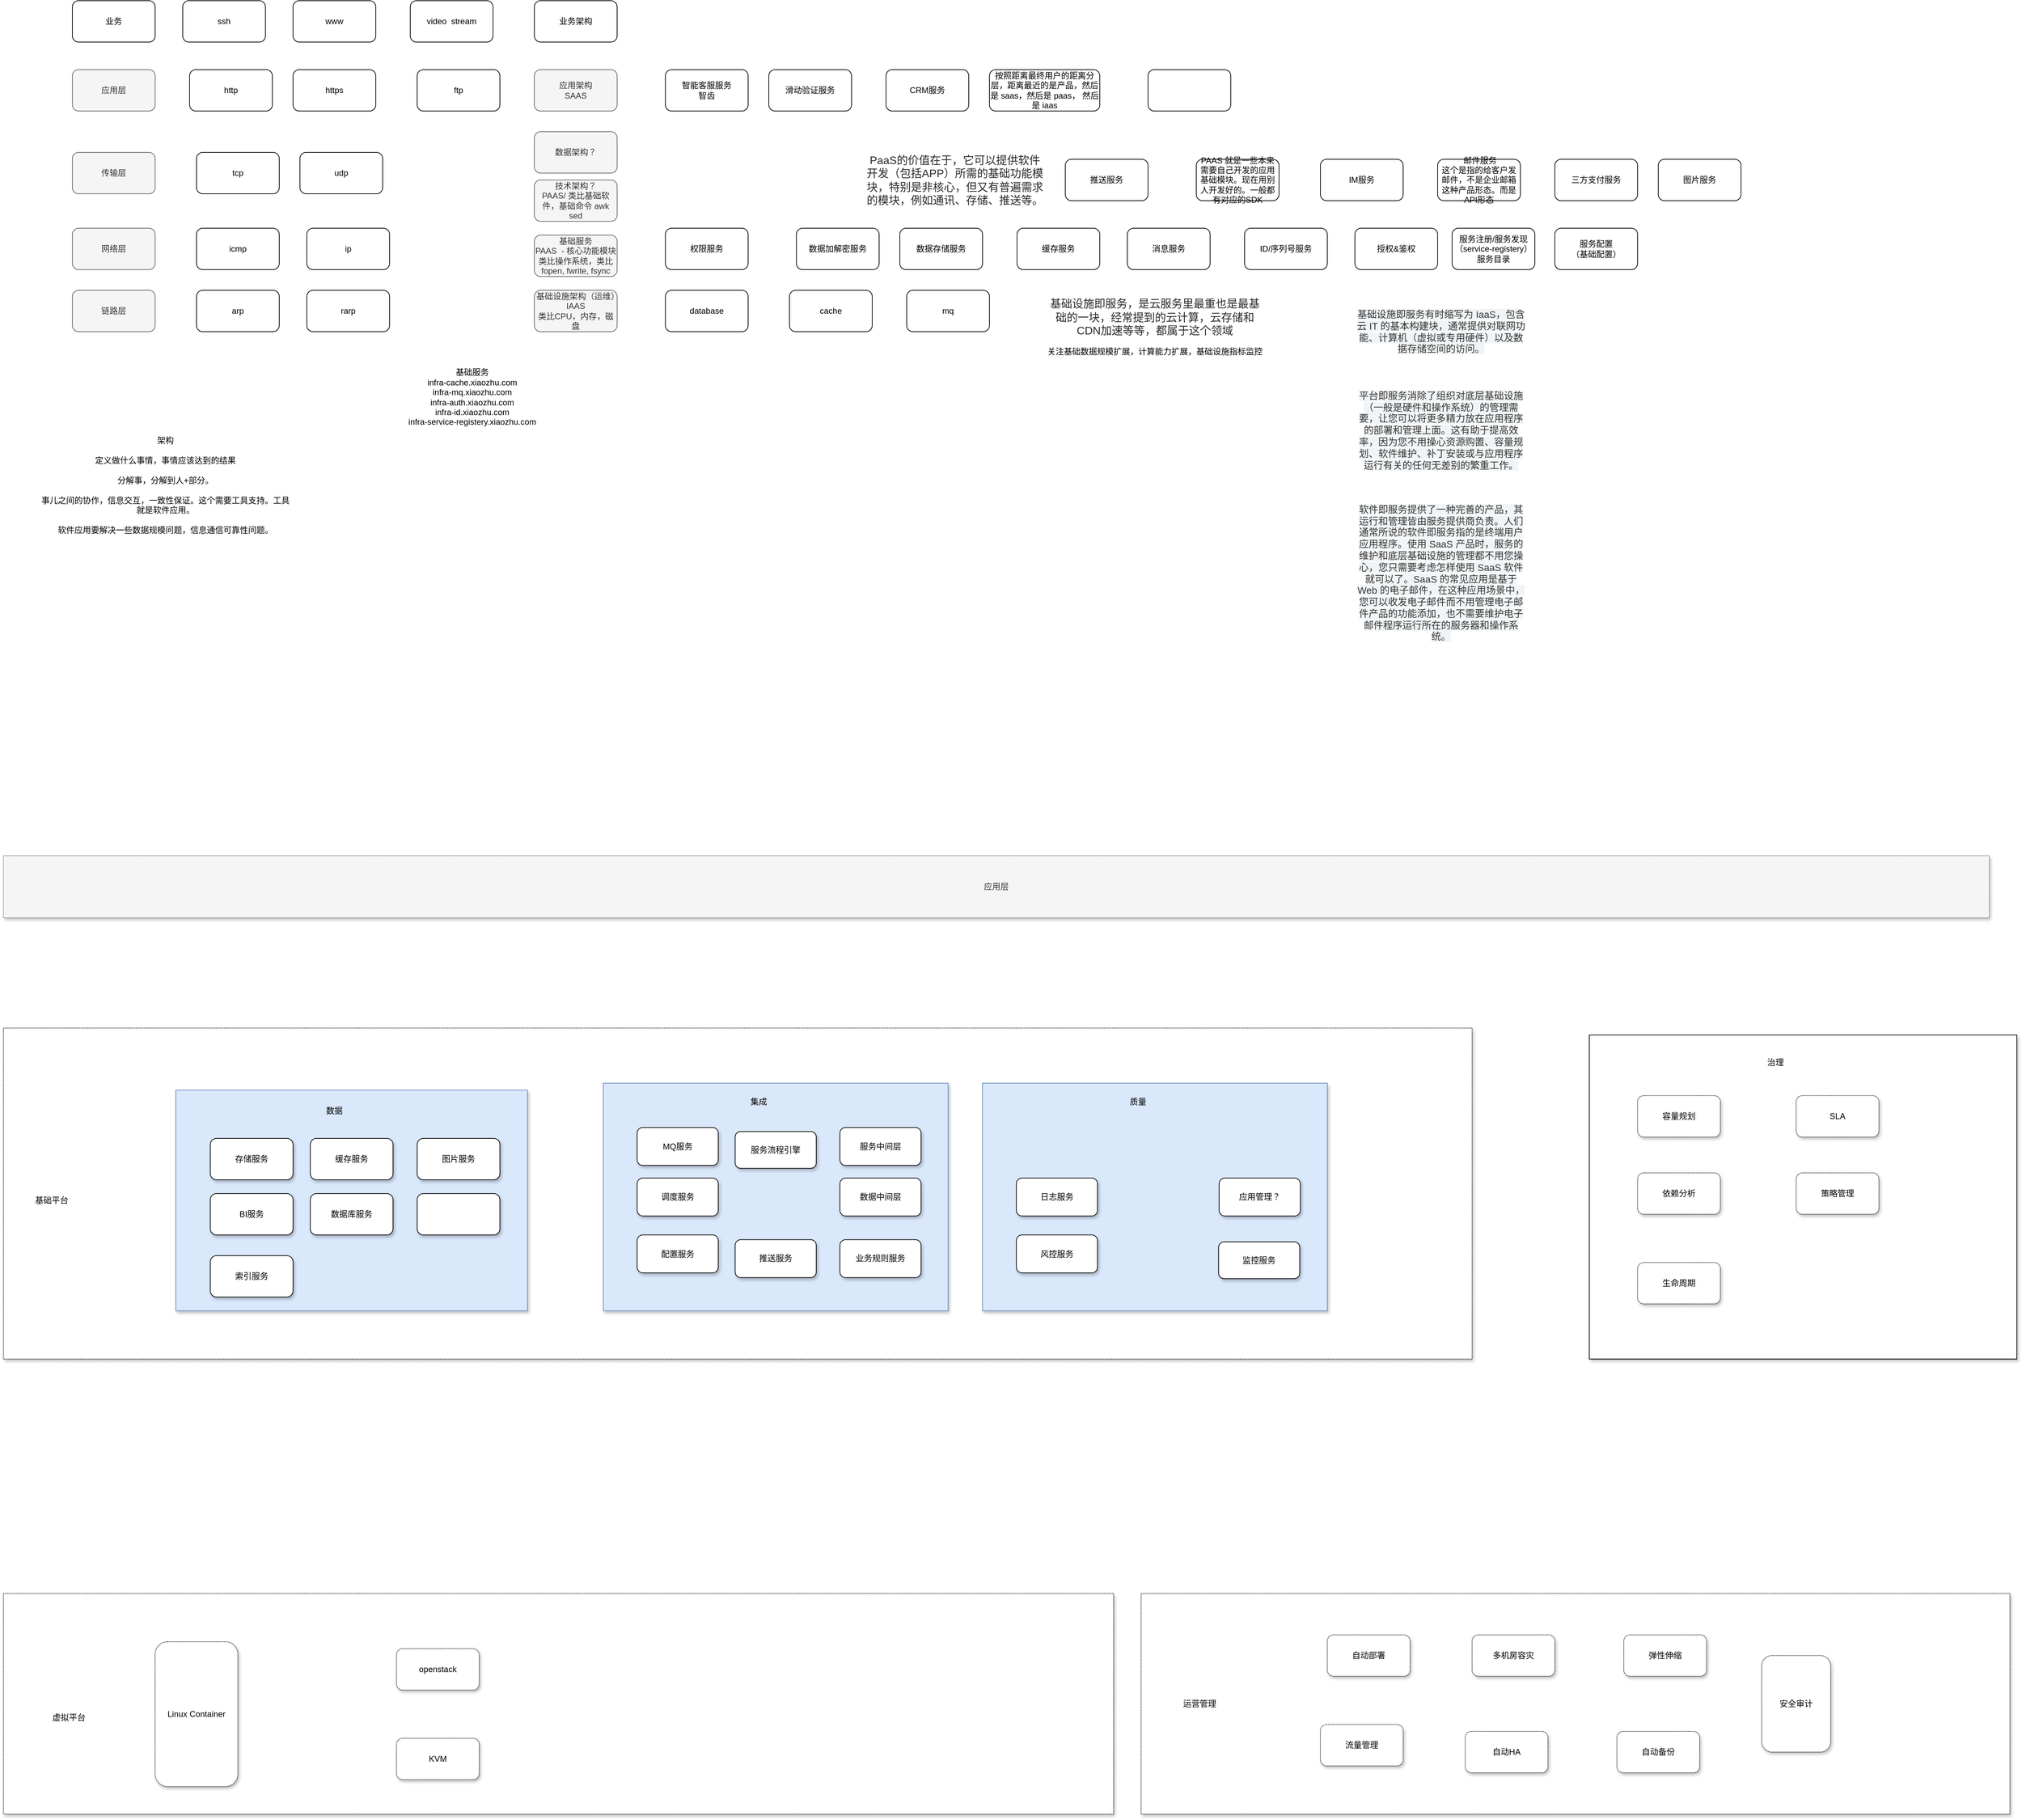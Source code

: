 <mxfile version="14.2.9" type="github"><diagram id="CqDLDWrJa-jndo9C78Bm" name="Page-1"><mxGraphModel dx="6307" dy="3940" grid="1" gridSize="10" guides="1" tooltips="1" connect="1" arrows="1" fold="1" page="1" pageScale="1" pageWidth="4681" pageHeight="3300" math="0" shadow="0"><root><mxCell id="0"/><mxCell id="1" parent="0"/><mxCell id="YhDQfuXq99wy4Zmek8_1-92" value="" style="rounded=0;whiteSpace=wrap;html=1;shadow=1;dashed=1;dashPattern=1 1;" vertex="1" parent="1"><mxGeometry x="120" y="1560" width="2130" height="480" as="geometry"/></mxCell><mxCell id="YhDQfuXq99wy4Zmek8_1-1" value="业务" style="rounded=1;whiteSpace=wrap;html=1;" vertex="1" parent="1"><mxGeometry x="220" y="70" width="120" height="60" as="geometry"/></mxCell><mxCell id="YhDQfuXq99wy4Zmek8_1-2" value="应用层" style="rounded=1;whiteSpace=wrap;html=1;fillColor=#f5f5f5;strokeColor=#666666;fontColor=#333333;" vertex="1" parent="1"><mxGeometry x="220" y="170" width="120" height="60" as="geometry"/></mxCell><mxCell id="YhDQfuXq99wy4Zmek8_1-3" value="传输层" style="rounded=1;whiteSpace=wrap;html=1;fillColor=#f5f5f5;strokeColor=#666666;fontColor=#333333;" vertex="1" parent="1"><mxGeometry x="220" y="290" width="120" height="60" as="geometry"/></mxCell><mxCell id="YhDQfuXq99wy4Zmek8_1-4" value="网络层" style="rounded=1;whiteSpace=wrap;html=1;fillColor=#f5f5f5;strokeColor=#666666;fontColor=#333333;" vertex="1" parent="1"><mxGeometry x="220" y="400" width="120" height="60" as="geometry"/></mxCell><mxCell id="YhDQfuXq99wy4Zmek8_1-5" value="链路层" style="rounded=1;whiteSpace=wrap;html=1;fillColor=#f5f5f5;strokeColor=#666666;fontColor=#333333;" vertex="1" parent="1"><mxGeometry x="220" y="490" width="120" height="60" as="geometry"/></mxCell><mxCell id="YhDQfuXq99wy4Zmek8_1-7" value="ssh" style="rounded=1;whiteSpace=wrap;html=1;" vertex="1" parent="1"><mxGeometry x="380" y="70" width="120" height="60" as="geometry"/></mxCell><mxCell id="YhDQfuXq99wy4Zmek8_1-8" value="http" style="rounded=1;whiteSpace=wrap;html=1;" vertex="1" parent="1"><mxGeometry x="390" y="170" width="120" height="60" as="geometry"/></mxCell><mxCell id="YhDQfuXq99wy4Zmek8_1-9" value="https" style="rounded=1;whiteSpace=wrap;html=1;" vertex="1" parent="1"><mxGeometry x="540" y="170" width="120" height="60" as="geometry"/></mxCell><mxCell id="YhDQfuXq99wy4Zmek8_1-10" value="www" style="rounded=1;whiteSpace=wrap;html=1;" vertex="1" parent="1"><mxGeometry x="540" y="70" width="120" height="60" as="geometry"/></mxCell><mxCell id="YhDQfuXq99wy4Zmek8_1-11" value="video&amp;nbsp; stream" style="rounded=1;whiteSpace=wrap;html=1;" vertex="1" parent="1"><mxGeometry x="710" y="70" width="120" height="60" as="geometry"/></mxCell><mxCell id="YhDQfuXq99wy4Zmek8_1-12" value="tcp" style="rounded=1;whiteSpace=wrap;html=1;" vertex="1" parent="1"><mxGeometry x="400" y="290" width="120" height="60" as="geometry"/></mxCell><mxCell id="YhDQfuXq99wy4Zmek8_1-13" value="udp" style="rounded=1;whiteSpace=wrap;html=1;" vertex="1" parent="1"><mxGeometry x="550" y="290" width="120" height="60" as="geometry"/></mxCell><mxCell id="YhDQfuXq99wy4Zmek8_1-14" value="ftp" style="rounded=1;whiteSpace=wrap;html=1;" vertex="1" parent="1"><mxGeometry x="720" y="170" width="120" height="60" as="geometry"/></mxCell><mxCell id="YhDQfuXq99wy4Zmek8_1-15" value="icmp" style="rounded=1;whiteSpace=wrap;html=1;" vertex="1" parent="1"><mxGeometry x="400" y="400" width="120" height="60" as="geometry"/></mxCell><mxCell id="YhDQfuXq99wy4Zmek8_1-16" value="ip" style="rounded=1;whiteSpace=wrap;html=1;" vertex="1" parent="1"><mxGeometry x="560" y="400" width="120" height="60" as="geometry"/></mxCell><mxCell id="YhDQfuXq99wy4Zmek8_1-17" value="arp" style="rounded=1;whiteSpace=wrap;html=1;" vertex="1" parent="1"><mxGeometry x="400" y="490" width="120" height="60" as="geometry"/></mxCell><mxCell id="YhDQfuXq99wy4Zmek8_1-18" value="rarp" style="rounded=1;whiteSpace=wrap;html=1;" vertex="1" parent="1"><mxGeometry x="560" y="490" width="120" height="60" as="geometry"/></mxCell><mxCell id="YhDQfuXq99wy4Zmek8_1-19" value="业务架构" style="rounded=1;whiteSpace=wrap;html=1;" vertex="1" parent="1"><mxGeometry x="890" y="70" width="120" height="60" as="geometry"/></mxCell><mxCell id="YhDQfuXq99wy4Zmek8_1-20" value="应用架构&lt;br&gt;SAAS" style="rounded=1;whiteSpace=wrap;html=1;fillColor=#f5f5f5;strokeColor=#666666;fontColor=#333333;" vertex="1" parent="1"><mxGeometry x="890" y="170" width="120" height="60" as="geometry"/></mxCell><mxCell id="YhDQfuXq99wy4Zmek8_1-21" value="数据架构？" style="rounded=1;whiteSpace=wrap;html=1;fillColor=#f5f5f5;strokeColor=#666666;fontColor=#333333;" vertex="1" parent="1"><mxGeometry x="890" y="260" width="120" height="60" as="geometry"/></mxCell><mxCell id="YhDQfuXq99wy4Zmek8_1-22" value="技术架构？&lt;br&gt;PAAS/ 类比基础软件，基础命令 awk sed" style="rounded=1;whiteSpace=wrap;html=1;fillColor=#f5f5f5;strokeColor=#666666;fontColor=#333333;" vertex="1" parent="1"><mxGeometry x="890" y="330" width="120" height="60" as="geometry"/></mxCell><mxCell id="YhDQfuXq99wy4Zmek8_1-23" value="基础设施架构（运维）IAAS&lt;br&gt;类比CPU，内存，磁盘" style="rounded=1;whiteSpace=wrap;html=1;fillColor=#f5f5f5;strokeColor=#666666;fontColor=#333333;" vertex="1" parent="1"><mxGeometry x="890" y="490" width="120" height="60" as="geometry"/></mxCell><mxCell id="YhDQfuXq99wy4Zmek8_1-24" value="database" style="rounded=1;whiteSpace=wrap;html=1;" vertex="1" parent="1"><mxGeometry x="1080" y="490" width="120" height="60" as="geometry"/></mxCell><mxCell id="YhDQfuXq99wy4Zmek8_1-25" value="mq" style="rounded=1;whiteSpace=wrap;html=1;" vertex="1" parent="1"><mxGeometry x="1430" y="490" width="120" height="60" as="geometry"/></mxCell><mxCell id="YhDQfuXq99wy4Zmek8_1-26" value="cache" style="rounded=1;whiteSpace=wrap;html=1;" vertex="1" parent="1"><mxGeometry x="1260" y="490" width="120" height="60" as="geometry"/></mxCell><mxCell id="YhDQfuXq99wy4Zmek8_1-27" value="权限服务" style="rounded=1;whiteSpace=wrap;html=1;" vertex="1" parent="1"><mxGeometry x="1080" y="400" width="120" height="60" as="geometry"/></mxCell><mxCell id="YhDQfuXq99wy4Zmek8_1-28" value="&lt;div&gt;架构&lt;/div&gt;&lt;div&gt;&lt;br&gt;&lt;/div&gt;&lt;div&gt;定义做什么事情，事情应该达到的结果&lt;/div&gt;&lt;div&gt;&lt;br&gt;&lt;/div&gt;&lt;div&gt;分解事，分解到人+部分。&lt;/div&gt;&lt;div&gt;&lt;br&gt;&lt;/div&gt;&lt;div&gt;事儿之间的协作，信息交互，一致性保证。这个需要工具支持。工具就是软件应用。&lt;/div&gt;&lt;div&gt;&lt;br&gt;&lt;/div&gt;&lt;div&gt;软件应用要解决一些数据规模问题，信息通信可靠性问题。&lt;/div&gt;&lt;div&gt;&lt;br&gt;&lt;/div&gt;" style="text;html=1;strokeColor=none;fillColor=none;align=center;verticalAlign=middle;whiteSpace=wrap;rounded=0;" vertex="1" parent="1"><mxGeometry x="170" y="680" width="370" height="200" as="geometry"/></mxCell><mxCell id="YhDQfuXq99wy4Zmek8_1-29" value="数据加解密服务" style="rounded=1;whiteSpace=wrap;html=1;" vertex="1" parent="1"><mxGeometry x="1270" y="400" width="120" height="60" as="geometry"/></mxCell><mxCell id="YhDQfuXq99wy4Zmek8_1-30" value="缓存服务" style="rounded=1;whiteSpace=wrap;html=1;" vertex="1" parent="1"><mxGeometry x="1590" y="400" width="120" height="60" as="geometry"/></mxCell><mxCell id="YhDQfuXq99wy4Zmek8_1-31" value="数据存储服务" style="rounded=1;whiteSpace=wrap;html=1;" vertex="1" parent="1"><mxGeometry x="1420" y="400" width="120" height="60" as="geometry"/></mxCell><mxCell id="YhDQfuXq99wy4Zmek8_1-32" value="消息服务" style="rounded=1;whiteSpace=wrap;html=1;" vertex="1" parent="1"><mxGeometry x="1750" y="400" width="120" height="60" as="geometry"/></mxCell><mxCell id="YhDQfuXq99wy4Zmek8_1-33" value="ID/序列号服务" style="rounded=1;whiteSpace=wrap;html=1;" vertex="1" parent="1"><mxGeometry x="1920" y="400" width="120" height="60" as="geometry"/></mxCell><mxCell id="YhDQfuXq99wy4Zmek8_1-34" value="授权&amp;amp;鉴权" style="rounded=1;whiteSpace=wrap;html=1;" vertex="1" parent="1"><mxGeometry x="2080" y="400" width="120" height="60" as="geometry"/></mxCell><mxCell id="YhDQfuXq99wy4Zmek8_1-35" value="服务注册/服务发现（service-registery）&lt;br&gt;服务目录" style="rounded=1;whiteSpace=wrap;html=1;" vertex="1" parent="1"><mxGeometry x="2221" y="400" width="120" height="60" as="geometry"/></mxCell><mxCell id="YhDQfuXq99wy4Zmek8_1-36" value="服务配置&lt;br&gt;（基础配置）" style="rounded=1;whiteSpace=wrap;html=1;" vertex="1" parent="1"><mxGeometry x="2370" y="400" width="120" height="60" as="geometry"/></mxCell><mxCell id="YhDQfuXq99wy4Zmek8_1-37" value="&lt;div&gt;基础服务&lt;/div&gt;&lt;div&gt;infra-cache.xiaozhu.com&lt;/div&gt;&lt;div&gt;infra-mq.xiaozhu.com&lt;/div&gt;&lt;div&gt;infra-auth.xiaozhu.com&lt;/div&gt;&lt;div&gt;infra-id.xiaozhu.com&lt;/div&gt;&lt;div&gt;infra-service-registery.xiaozhu.com&lt;/div&gt;" style="text;html=1;strokeColor=none;fillColor=none;align=center;verticalAlign=middle;whiteSpace=wrap;rounded=0;" vertex="1" parent="1"><mxGeometry x="660" y="570" width="280" height="150" as="geometry"/></mxCell><mxCell id="YhDQfuXq99wy4Zmek8_1-38" value="基础服务&lt;br&gt;PAAS&amp;nbsp; - 核心功能模块 类比操作系统，类比 fopen, fwrite, fsync" style="rounded=1;whiteSpace=wrap;html=1;fillColor=#f5f5f5;strokeColor=#666666;fontColor=#333333;" vertex="1" parent="1"><mxGeometry x="890" y="410" width="120" height="60" as="geometry"/></mxCell><mxCell id="YhDQfuXq99wy4Zmek8_1-39" value="&lt;span style=&quot;color: rgba(0 , 0 , 0 , 0.84) ; font-family: &amp;#34;pingfang sc&amp;#34; , &amp;#34;hiragino sans gb&amp;#34; , &amp;#34;microsoft yahei&amp;#34; , &amp;#34;stheiti&amp;#34; , &amp;#34;wenquanyi micro hei&amp;#34; , &amp;#34;helvetica&amp;#34; , &amp;#34;arial&amp;#34; , sans-serif ; font-size: medium ; background-color: rgb(255 , 255 , 255)&quot;&gt;基础设施即服务，是云服务里最重也是最基础的一块，经常提到的云计算，云存储和CDN加速等等，都属于这个领域&lt;br&gt;&lt;/span&gt;&lt;br&gt;关注基础数据规模扩展，计算能力扩展，基础设施指标监控" style="text;html=1;strokeColor=none;fillColor=none;align=center;verticalAlign=middle;whiteSpace=wrap;rounded=0;" vertex="1" parent="1"><mxGeometry x="1630" y="490" width="320" height="105" as="geometry"/></mxCell><mxCell id="YhDQfuXq99wy4Zmek8_1-41" value="三方支付服务" style="rounded=1;whiteSpace=wrap;html=1;" vertex="1" parent="1"><mxGeometry x="2370" y="300" width="120" height="60" as="geometry"/></mxCell><mxCell id="YhDQfuXq99wy4Zmek8_1-42" value="智能客服服务&lt;br&gt;智齿" style="rounded=1;whiteSpace=wrap;html=1;" vertex="1" parent="1"><mxGeometry x="1080" y="170" width="120" height="60" as="geometry"/></mxCell><mxCell id="YhDQfuXq99wy4Zmek8_1-43" value="滑动验证服务" style="rounded=1;whiteSpace=wrap;html=1;" vertex="1" parent="1"><mxGeometry x="1230" y="170" width="120" height="60" as="geometry"/></mxCell><mxCell id="YhDQfuXq99wy4Zmek8_1-44" value="&amp;nbsp;邮件服务&lt;br&gt;这个是指的给客户发邮件，不是企业邮箱这种产品形态。而是API形态&lt;br&gt;" style="rounded=1;whiteSpace=wrap;html=1;" vertex="1" parent="1"><mxGeometry x="2200" y="300" width="120" height="60" as="geometry"/></mxCell><mxCell id="YhDQfuXq99wy4Zmek8_1-45" value="IM服务" style="rounded=1;whiteSpace=wrap;html=1;" vertex="1" parent="1"><mxGeometry x="2030" y="300" width="120" height="60" as="geometry"/></mxCell><mxCell id="YhDQfuXq99wy4Zmek8_1-46" value="PAAS 就是一些本来需要自己开发的应用基础模块。现在用别人开发好的。一般都有对应的SDK&lt;br&gt;" style="rounded=1;whiteSpace=wrap;html=1;" vertex="1" parent="1"><mxGeometry x="1850" y="300" width="120" height="60" as="geometry"/></mxCell><mxCell id="YhDQfuXq99wy4Zmek8_1-47" value="推送服务" style="rounded=1;whiteSpace=wrap;html=1;" vertex="1" parent="1"><mxGeometry x="1660" y="300" width="120" height="60" as="geometry"/></mxCell><mxCell id="YhDQfuXq99wy4Zmek8_1-48" value="CRM服务" style="rounded=1;whiteSpace=wrap;html=1;" vertex="1" parent="1"><mxGeometry x="1400" y="170" width="120" height="60" as="geometry"/></mxCell><mxCell id="YhDQfuXq99wy4Zmek8_1-49" value="按照距离最终用户的距离分层，距离最近的是产品，然后是 saas，然后是 paas， 然后是 iaas&lt;br&gt;" style="rounded=1;whiteSpace=wrap;html=1;" vertex="1" parent="1"><mxGeometry x="1550" y="170" width="160" height="60" as="geometry"/></mxCell><mxCell id="YhDQfuXq99wy4Zmek8_1-50" value="&lt;span style=&quot;color: rgba(0 , 0 , 0 , 0.84) ; font-family: &amp;#34;pingfang sc&amp;#34; , &amp;#34;hiragino sans gb&amp;#34; , &amp;#34;microsoft yahei&amp;#34; , &amp;#34;stheiti&amp;#34; , &amp;#34;wenquanyi micro hei&amp;#34; , &amp;#34;helvetica&amp;#34; , &amp;#34;arial&amp;#34; , sans-serif ; font-size: medium ; background-color: rgb(255 , 255 , 255)&quot;&gt;PaaS的价值在于，它可以提供软件开发（包括APP）所需的基础功能模块，特别是非核心，但又有普遍需求的模块，例如通讯、存储、推送等。&lt;/span&gt;" style="text;html=1;strokeColor=none;fillColor=none;align=center;verticalAlign=middle;whiteSpace=wrap;rounded=0;" vertex="1" parent="1"><mxGeometry x="1370" y="320" width="260" height="20" as="geometry"/></mxCell><mxCell id="YhDQfuXq99wy4Zmek8_1-51" value="&lt;span style=&quot;color: rgb(51 , 51 , 51) ; font-family: &amp;#34;helvetica&amp;#34; , &amp;#34;arial&amp;#34; , &amp;#34;microsoft yahei&amp;#34; , , &amp;#34;stxihei&amp;#34; , , sans-serif ; font-size: 14px ; background-color: rgb(241 , 244 , 246)&quot;&gt;基础设施即服务有时缩写为 IaaS，包含云 IT 的基本构建块，通常提供对联网功能、计算机（虚拟或专用硬件）以及数据存储空间的访问。&lt;/span&gt;" style="text;html=1;strokeColor=none;fillColor=none;align=center;verticalAlign=middle;whiteSpace=wrap;rounded=0;" vertex="1" parent="1"><mxGeometry x="2080" y="510" width="250" height="80" as="geometry"/></mxCell><mxCell id="YhDQfuXq99wy4Zmek8_1-53" value="&lt;span style=&quot;color: rgb(51 , 51 , 51) ; font-family: &amp;#34;helvetica&amp;#34; , &amp;#34;arial&amp;#34; , &amp;#34;microsoft yahei&amp;#34; , , &amp;#34;stxihei&amp;#34; , , sans-serif ; font-size: 14px ; background-color: rgb(241 , 244 , 246)&quot;&gt;平台即服务消除了组织对底层基础设施（一般是硬件和操作系统）的管理需要，让您可以将更多精力放在应用程序的部署和管理上面。这有助于提高效率，因为您不用操心资源购置、容量规划、软件维护、补丁安装或与应用程序运行有关的任何无差别的繁重工作。&lt;/span&gt;" style="text;html=1;strokeColor=none;fillColor=none;align=center;verticalAlign=middle;whiteSpace=wrap;rounded=0;" vertex="1" parent="1"><mxGeometry x="2080" y="645" width="250" height="95" as="geometry"/></mxCell><mxCell id="YhDQfuXq99wy4Zmek8_1-54" value="&lt;span style=&quot;color: rgb(51 , 51 , 51) ; font-family: &amp;#34;helvetica&amp;#34; , &amp;#34;arial&amp;#34; , &amp;#34;microsoft yahei&amp;#34; , , &amp;#34;stxihei&amp;#34; , , sans-serif ; font-size: 14px ; background-color: rgb(241 , 244 , 246)&quot;&gt;软件即服务提供了一种完善的产品，其运行和管理皆由服务提供商负责。人们通常所说的软件即服务指的是终端用户应用程序。使用 SaaS 产品时，服务的维护和底层基础设施的管理都不用您操心，您只需要考虑怎样使用 SaaS 软件就可以了。SaaS 的常见应用是基于 Web 的电子邮件，在这种应用场景中，您可以收发电子邮件而不用管理电子邮件产品的功能添加，也不需要维护电子邮件程序运行所在的服务器和操作系统。&lt;/span&gt;" style="text;html=1;strokeColor=none;fillColor=none;align=center;verticalAlign=middle;whiteSpace=wrap;rounded=0;" vertex="1" parent="1"><mxGeometry x="2080" y="830" width="250" height="140" as="geometry"/></mxCell><mxCell id="YhDQfuXq99wy4Zmek8_1-55" value="" style="rounded=1;whiteSpace=wrap;html=1;" vertex="1" parent="1"><mxGeometry x="1780" y="170" width="120" height="60" as="geometry"/></mxCell><mxCell id="YhDQfuXq99wy4Zmek8_1-57" value="图片服务" style="rounded=1;whiteSpace=wrap;html=1;" vertex="1" parent="1"><mxGeometry x="2520" y="300" width="120" height="60" as="geometry"/></mxCell><mxCell id="YhDQfuXq99wy4Zmek8_1-77" value="" style="group;fillColor=#dae8fc;strokeColor=#6c8ebf;" vertex="1" connectable="0" parent="1"><mxGeometry x="370" y="1650" width="510" height="320" as="geometry"/></mxCell><mxCell id="YhDQfuXq99wy4Zmek8_1-58" value="" style="rounded=0;whiteSpace=wrap;html=1;shadow=1;fillColor=#dae8fc;strokeColor=#6c8ebf;" vertex="1" parent="YhDQfuXq99wy4Zmek8_1-77"><mxGeometry width="510" height="320" as="geometry"/></mxCell><mxCell id="YhDQfuXq99wy4Zmek8_1-59" value="存储服务" style="rounded=1;whiteSpace=wrap;html=1;shadow=1;" vertex="1" parent="YhDQfuXq99wy4Zmek8_1-77"><mxGeometry x="50" y="70" width="120" height="60" as="geometry"/></mxCell><mxCell id="YhDQfuXq99wy4Zmek8_1-60" value="数据" style="text;html=1;strokeColor=none;fillColor=none;align=center;verticalAlign=middle;whiteSpace=wrap;rounded=0;shadow=1;" vertex="1" parent="YhDQfuXq99wy4Zmek8_1-77"><mxGeometry x="210" y="20" width="40" height="20" as="geometry"/></mxCell><mxCell id="YhDQfuXq99wy4Zmek8_1-61" value="缓存服务" style="rounded=1;whiteSpace=wrap;html=1;shadow=1;" vertex="1" parent="YhDQfuXq99wy4Zmek8_1-77"><mxGeometry x="195" y="70" width="120" height="60" as="geometry"/></mxCell><mxCell id="YhDQfuXq99wy4Zmek8_1-62" value="BI服务" style="rounded=1;whiteSpace=wrap;html=1;shadow=1;" vertex="1" parent="YhDQfuXq99wy4Zmek8_1-77"><mxGeometry x="50" y="150" width="120" height="60" as="geometry"/></mxCell><mxCell id="YhDQfuXq99wy4Zmek8_1-63" value="数据库服务" style="rounded=1;whiteSpace=wrap;html=1;shadow=1;" vertex="1" parent="YhDQfuXq99wy4Zmek8_1-77"><mxGeometry x="195" y="150" width="120" height="60" as="geometry"/></mxCell><mxCell id="YhDQfuXq99wy4Zmek8_1-64" value="图片服务" style="rounded=1;whiteSpace=wrap;html=1;shadow=1;" vertex="1" parent="YhDQfuXq99wy4Zmek8_1-77"><mxGeometry x="350" y="70" width="120" height="60" as="geometry"/></mxCell><mxCell id="YhDQfuXq99wy4Zmek8_1-66" value="" style="rounded=1;whiteSpace=wrap;html=1;shadow=1;" vertex="1" parent="YhDQfuXq99wy4Zmek8_1-77"><mxGeometry x="350" y="150" width="120" height="60" as="geometry"/></mxCell><mxCell id="YhDQfuXq99wy4Zmek8_1-67" value="索引服务" style="rounded=1;whiteSpace=wrap;html=1;shadow=1;" vertex="1" parent="YhDQfuXq99wy4Zmek8_1-77"><mxGeometry x="50" y="240" width="120" height="60" as="geometry"/></mxCell><mxCell id="YhDQfuXq99wy4Zmek8_1-78" value="" style="group;fillColor=#dae8fc;strokeColor=#6c8ebf;" vertex="1" connectable="0" parent="1"><mxGeometry x="990" y="1640" width="500" height="330" as="geometry"/></mxCell><mxCell id="YhDQfuXq99wy4Zmek8_1-76" value="" style="rounded=0;whiteSpace=wrap;html=1;shadow=1;fillColor=#dae8fc;strokeColor=#6c8ebf;" vertex="1" parent="YhDQfuXq99wy4Zmek8_1-78"><mxGeometry width="500" height="330" as="geometry"/></mxCell><mxCell id="YhDQfuXq99wy4Zmek8_1-68" value="MQ服务" style="rounded=1;whiteSpace=wrap;html=1;shadow=1;" vertex="1" parent="YhDQfuXq99wy4Zmek8_1-78"><mxGeometry x="49.02" y="64.167" width="117.647" height="55.0" as="geometry"/></mxCell><mxCell id="YhDQfuXq99wy4Zmek8_1-69" value="集成" style="text;html=1;strokeColor=none;fillColor=none;align=center;verticalAlign=middle;whiteSpace=wrap;rounded=0;shadow=1;" vertex="1" parent="YhDQfuXq99wy4Zmek8_1-78"><mxGeometry x="205.882" y="18.333" width="39.216" height="18.333" as="geometry"/></mxCell><mxCell id="YhDQfuXq99wy4Zmek8_1-70" value="业务规则服务" style="rounded=1;whiteSpace=wrap;html=1;shadow=1;" vertex="1" parent="YhDQfuXq99wy4Zmek8_1-78"><mxGeometry x="343.136" y="226.877" width="117.647" height="55.0" as="geometry"/></mxCell><mxCell id="YhDQfuXq99wy4Zmek8_1-71" value="调度服务" style="rounded=1;whiteSpace=wrap;html=1;shadow=1;" vertex="1" parent="YhDQfuXq99wy4Zmek8_1-78"><mxGeometry x="49.02" y="137.5" width="117.647" height="55.0" as="geometry"/></mxCell><mxCell id="YhDQfuXq99wy4Zmek8_1-72" value="推送服务" style="rounded=1;whiteSpace=wrap;html=1;shadow=1;" vertex="1" parent="YhDQfuXq99wy4Zmek8_1-78"><mxGeometry x="191.176" y="226.878" width="117.647" height="55.0" as="geometry"/></mxCell><mxCell id="YhDQfuXq99wy4Zmek8_1-73" value="服务中间层" style="rounded=1;whiteSpace=wrap;html=1;shadow=1;" vertex="1" parent="YhDQfuXq99wy4Zmek8_1-78"><mxGeometry x="343.137" y="64.167" width="117.647" height="55.0" as="geometry"/></mxCell><mxCell id="YhDQfuXq99wy4Zmek8_1-74" value="数据中间层" style="rounded=1;whiteSpace=wrap;html=1;shadow=1;" vertex="1" parent="YhDQfuXq99wy4Zmek8_1-78"><mxGeometry x="343.137" y="137.5" width="117.647" height="55.0" as="geometry"/></mxCell><mxCell id="YhDQfuXq99wy4Zmek8_1-75" value="配置服务" style="rounded=1;whiteSpace=wrap;html=1;shadow=1;" vertex="1" parent="YhDQfuXq99wy4Zmek8_1-78"><mxGeometry x="49.02" y="220.0" width="117.647" height="55.0" as="geometry"/></mxCell><mxCell id="YhDQfuXq99wy4Zmek8_1-79" value="服务流程引擎" style="rounded=1;whiteSpace=wrap;html=1;shadow=1;" vertex="1" parent="1"><mxGeometry x="1181.18" y="1710.002" width="117.647" height="53.333" as="geometry"/></mxCell><mxCell id="YhDQfuXq99wy4Zmek8_1-80" value="" style="group;fillColor=#dae8fc;strokeColor=#6c8ebf;" vertex="1" connectable="0" parent="1"><mxGeometry x="1540" y="1640" width="500" height="330" as="geometry"/></mxCell><mxCell id="YhDQfuXq99wy4Zmek8_1-81" value="" style="rounded=0;whiteSpace=wrap;html=1;shadow=1;fillColor=#dae8fc;strokeColor=#6c8ebf;" vertex="1" parent="YhDQfuXq99wy4Zmek8_1-80"><mxGeometry width="500" height="330" as="geometry"/></mxCell><mxCell id="YhDQfuXq99wy4Zmek8_1-83" value="质量" style="text;html=1;strokeColor=none;fillColor=none;align=center;verticalAlign=middle;whiteSpace=wrap;rounded=0;shadow=1;" vertex="1" parent="YhDQfuXq99wy4Zmek8_1-80"><mxGeometry x="205.882" y="18.333" width="39.216" height="18.333" as="geometry"/></mxCell><mxCell id="YhDQfuXq99wy4Zmek8_1-85" value="日志服务" style="rounded=1;whiteSpace=wrap;html=1;shadow=1;" vertex="1" parent="YhDQfuXq99wy4Zmek8_1-80"><mxGeometry x="49.02" y="137.5" width="117.647" height="55.0" as="geometry"/></mxCell><mxCell id="YhDQfuXq99wy4Zmek8_1-88" value="应用管理？" style="rounded=1;whiteSpace=wrap;html=1;shadow=1;" vertex="1" parent="YhDQfuXq99wy4Zmek8_1-80"><mxGeometry x="343.137" y="137.5" width="117.647" height="55.0" as="geometry"/></mxCell><mxCell id="YhDQfuXq99wy4Zmek8_1-89" value="风控服务" style="rounded=1;whiteSpace=wrap;html=1;shadow=1;" vertex="1" parent="YhDQfuXq99wy4Zmek8_1-80"><mxGeometry x="49.02" y="220.0" width="117.647" height="55.0" as="geometry"/></mxCell><mxCell id="YhDQfuXq99wy4Zmek8_1-90" value="监控服务" style="rounded=1;whiteSpace=wrap;html=1;shadow=1;" vertex="1" parent="1"><mxGeometry x="1882.35" y="1870.002" width="117.647" height="53.333" as="geometry"/></mxCell><mxCell id="YhDQfuXq99wy4Zmek8_1-93" value="基础平台" style="text;html=1;strokeColor=none;fillColor=none;align=center;verticalAlign=middle;whiteSpace=wrap;rounded=0;shadow=1;dashed=1;dashPattern=1 1;" vertex="1" parent="1"><mxGeometry x="150" y="1800" width="80" height="20" as="geometry"/></mxCell><mxCell id="YhDQfuXq99wy4Zmek8_1-94" value="" style="rounded=0;whiteSpace=wrap;html=1;shadow=1;" vertex="1" parent="1"><mxGeometry x="2420" y="1570" width="620" height="470" as="geometry"/></mxCell><mxCell id="YhDQfuXq99wy4Zmek8_1-95" value="容量规划" style="rounded=1;whiteSpace=wrap;html=1;shadow=1;dashed=1;dashPattern=1 1;" vertex="1" parent="1"><mxGeometry x="2490" y="1658" width="120" height="60" as="geometry"/></mxCell><mxCell id="YhDQfuXq99wy4Zmek8_1-96" value="依赖分析" style="rounded=1;whiteSpace=wrap;html=1;shadow=1;dashed=1;dashPattern=1 1;" vertex="1" parent="1"><mxGeometry x="2490" y="1770" width="120" height="60" as="geometry"/></mxCell><mxCell id="YhDQfuXq99wy4Zmek8_1-97" value="生命周期" style="rounded=1;whiteSpace=wrap;html=1;shadow=1;dashed=1;dashPattern=1 1;" vertex="1" parent="1"><mxGeometry x="2490" y="1900" width="120" height="60" as="geometry"/></mxCell><mxCell id="YhDQfuXq99wy4Zmek8_1-98" value="SLA" style="rounded=1;whiteSpace=wrap;html=1;shadow=1;dashed=1;dashPattern=1 1;" vertex="1" parent="1"><mxGeometry x="2720" y="1658" width="120" height="60" as="geometry"/></mxCell><mxCell id="YhDQfuXq99wy4Zmek8_1-99" value="策略管理" style="rounded=1;whiteSpace=wrap;html=1;shadow=1;dashed=1;dashPattern=1 1;" vertex="1" parent="1"><mxGeometry x="2720" y="1770" width="120" height="60" as="geometry"/></mxCell><mxCell id="YhDQfuXq99wy4Zmek8_1-100" value="治理" style="text;html=1;strokeColor=none;fillColor=none;align=center;verticalAlign=middle;whiteSpace=wrap;rounded=0;shadow=1;dashed=1;dashPattern=1 1;" vertex="1" parent="1"><mxGeometry x="2670" y="1600" width="40" height="20" as="geometry"/></mxCell><mxCell id="YhDQfuXq99wy4Zmek8_1-101" value="应用层" style="rounded=0;whiteSpace=wrap;html=1;shadow=1;dashed=1;dashPattern=1 1;fillColor=#f5f5f5;strokeColor=#666666;fontColor=#333333;" vertex="1" parent="1"><mxGeometry x="120" y="1310" width="2880" height="90" as="geometry"/></mxCell><mxCell id="YhDQfuXq99wy4Zmek8_1-102" value="" style="rounded=0;whiteSpace=wrap;html=1;shadow=1;dashed=1;dashPattern=1 1;" vertex="1" parent="1"><mxGeometry x="120" y="2380" width="1610" height="320" as="geometry"/></mxCell><mxCell id="YhDQfuXq99wy4Zmek8_1-103" value="虚拟平台" style="text;html=1;strokeColor=none;fillColor=none;align=center;verticalAlign=middle;whiteSpace=wrap;rounded=0;shadow=1;dashed=1;dashPattern=1 1;" vertex="1" parent="1"><mxGeometry x="190" y="2510" width="50" height="100" as="geometry"/></mxCell><mxCell id="YhDQfuXq99wy4Zmek8_1-104" value="" style="rounded=0;whiteSpace=wrap;html=1;shadow=1;dashed=1;dashPattern=1 1;" vertex="1" parent="1"><mxGeometry x="1770" y="2380" width="1260" height="320" as="geometry"/></mxCell><mxCell id="YhDQfuXq99wy4Zmek8_1-105" value="运营管理" style="text;html=1;strokeColor=none;fillColor=none;align=center;verticalAlign=middle;whiteSpace=wrap;rounded=0;shadow=1;dashed=1;dashPattern=1 1;" vertex="1" parent="1"><mxGeometry x="1820" y="2530" width="70" height="20" as="geometry"/></mxCell><mxCell id="YhDQfuXq99wy4Zmek8_1-106" value="Linux Container" style="rounded=1;whiteSpace=wrap;html=1;shadow=1;dashed=1;dashPattern=1 1;" vertex="1" parent="1"><mxGeometry x="340" y="2450" width="120" height="210" as="geometry"/></mxCell><mxCell id="YhDQfuXq99wy4Zmek8_1-107" value="openstack" style="rounded=1;whiteSpace=wrap;html=1;shadow=1;dashed=1;dashPattern=1 1;" vertex="1" parent="1"><mxGeometry x="690" y="2460" width="120" height="60" as="geometry"/></mxCell><mxCell id="YhDQfuXq99wy4Zmek8_1-109" value="KVM" style="rounded=1;whiteSpace=wrap;html=1;shadow=1;dashed=1;dashPattern=1 1;" vertex="1" parent="1"><mxGeometry x="690" y="2590" width="120" height="60" as="geometry"/></mxCell><mxCell id="YhDQfuXq99wy4Zmek8_1-111" value="自动部署" style="rounded=1;whiteSpace=wrap;html=1;shadow=1;dashed=1;dashPattern=1 1;" vertex="1" parent="1"><mxGeometry x="2040" y="2440" width="120" height="60" as="geometry"/></mxCell><mxCell id="YhDQfuXq99wy4Zmek8_1-112" value="流量管理" style="rounded=1;whiteSpace=wrap;html=1;shadow=1;dashed=1;dashPattern=1 1;" vertex="1" parent="1"><mxGeometry x="2030" y="2570" width="120" height="60" as="geometry"/></mxCell><mxCell id="YhDQfuXq99wy4Zmek8_1-113" value="自动HA" style="rounded=1;whiteSpace=wrap;html=1;shadow=1;dashed=1;dashPattern=1 1;" vertex="1" parent="1"><mxGeometry x="2240" y="2580" width="120" height="60" as="geometry"/></mxCell><mxCell id="YhDQfuXq99wy4Zmek8_1-114" value="多机房容灾" style="rounded=1;whiteSpace=wrap;html=1;shadow=1;dashed=1;dashPattern=1 1;" vertex="1" parent="1"><mxGeometry x="2250" y="2440" width="120" height="60" as="geometry"/></mxCell><mxCell id="YhDQfuXq99wy4Zmek8_1-115" value="弹性伸缩" style="rounded=1;whiteSpace=wrap;html=1;shadow=1;dashed=1;dashPattern=1 1;" vertex="1" parent="1"><mxGeometry x="2470" y="2440" width="120" height="60" as="geometry"/></mxCell><mxCell id="YhDQfuXq99wy4Zmek8_1-116" value="自动备份" style="rounded=1;whiteSpace=wrap;html=1;shadow=1;dashed=1;dashPattern=1 1;" vertex="1" parent="1"><mxGeometry x="2460" y="2580" width="120" height="60" as="geometry"/></mxCell><mxCell id="YhDQfuXq99wy4Zmek8_1-117" value="安全审计" style="rounded=1;whiteSpace=wrap;html=1;shadow=1;dashed=1;dashPattern=1 1;" vertex="1" parent="1"><mxGeometry x="2670" y="2470" width="100" height="140" as="geometry"/></mxCell></root></mxGraphModel></diagram></mxfile>